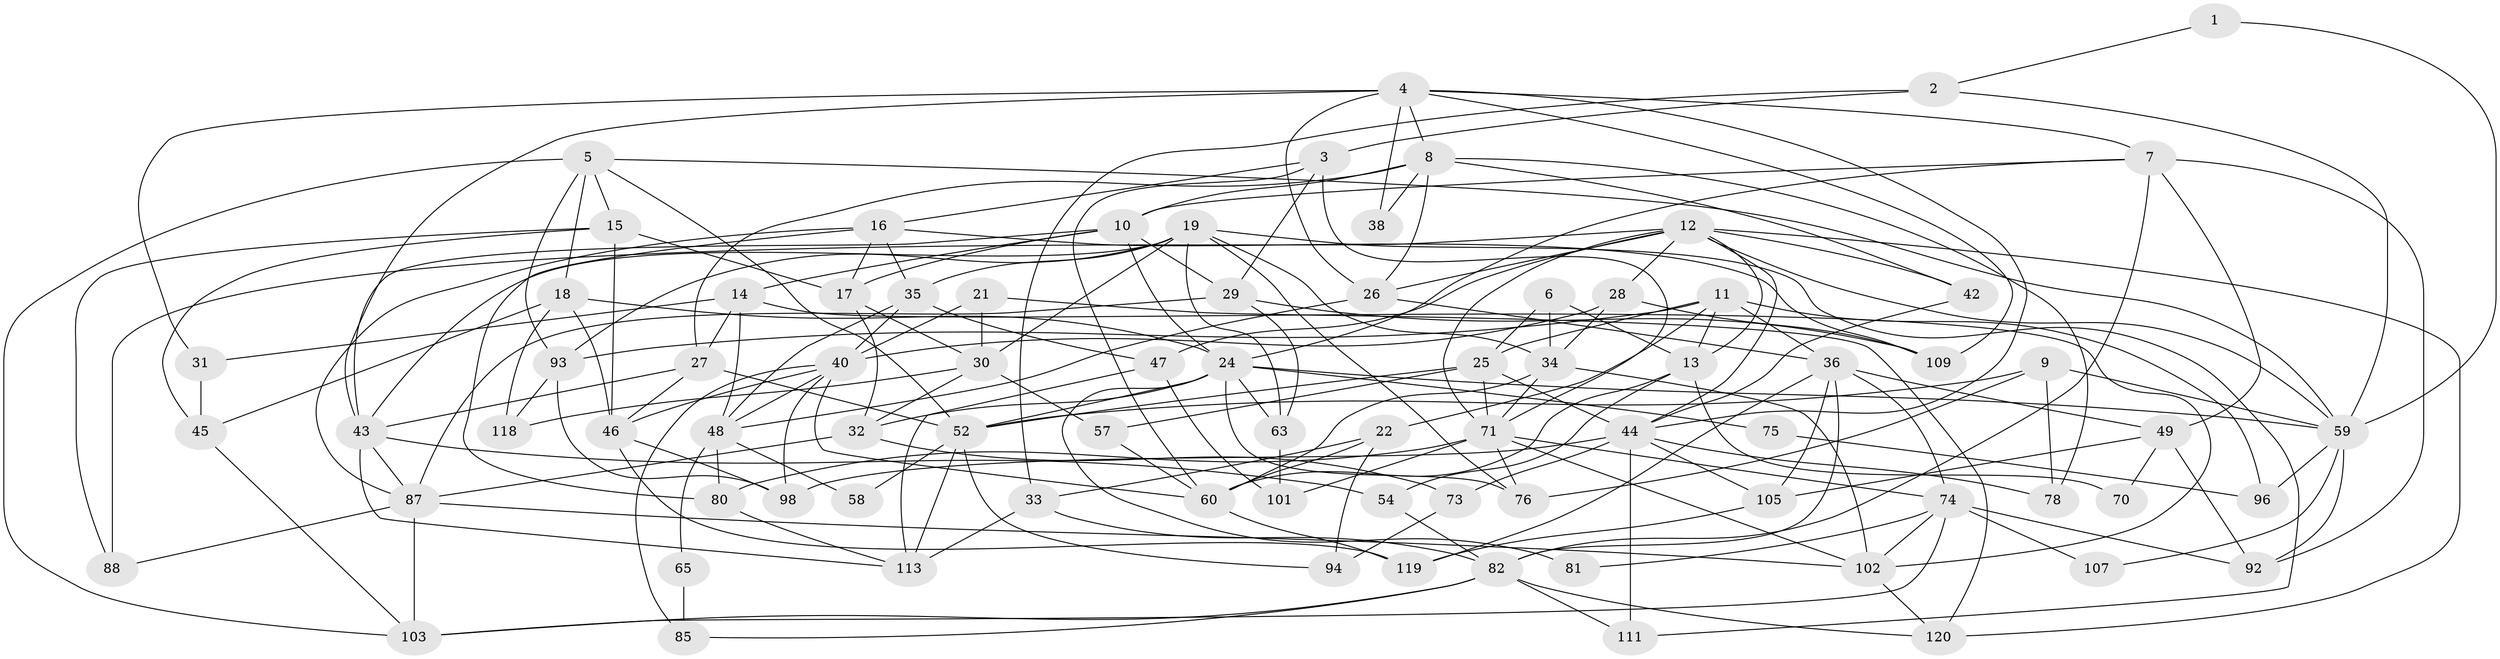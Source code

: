 // original degree distribution, {2: 0.08333333333333333, 4: 0.3333333333333333, 5: 0.11666666666666667, 3: 0.325, 6: 0.075, 7: 0.041666666666666664, 8: 0.025}
// Generated by graph-tools (version 1.1) at 2025/11/02/27/25 16:11:16]
// undirected, 81 vertices, 199 edges
graph export_dot {
graph [start="1"]
  node [color=gray90,style=filled];
  1;
  2;
  3;
  4 [super="+95"];
  5 [super="+20"];
  6;
  7 [super="+112"];
  8 [super="+79"];
  9 [super="+106"];
  10 [super="+100"];
  11 [super="+23"];
  12 [super="+56"];
  13 [super="+104"];
  14;
  15;
  16 [super="+97"];
  17 [super="+117"];
  18 [super="+39"];
  19 [super="+37"];
  21;
  22;
  24 [super="+62"];
  25 [super="+41"];
  26;
  27 [super="+53"];
  28 [super="+64"];
  29 [super="+86"];
  30 [super="+115"];
  31;
  32 [super="+84"];
  33;
  34 [super="+67"];
  35 [super="+55"];
  36 [super="+66"];
  38;
  40 [super="+50"];
  42;
  43 [super="+69"];
  44 [super="+51"];
  45;
  46 [super="+61"];
  47;
  48 [super="+72"];
  49 [super="+68"];
  52 [super="+77"];
  54;
  57;
  58;
  59 [super="+108"];
  60 [super="+90"];
  63 [super="+89"];
  65;
  70;
  71 [super="+99"];
  73;
  74 [super="+116"];
  75;
  76;
  78;
  80;
  81;
  82 [super="+83"];
  85;
  87 [super="+91"];
  88;
  92;
  93;
  94;
  96;
  98;
  101;
  102 [super="+110"];
  103 [super="+114"];
  105;
  107;
  109;
  111;
  113;
  118;
  119;
  120;
  1 -- 2;
  1 -- 59;
  2 -- 33;
  2 -- 3;
  2 -- 59;
  3 -- 60;
  3 -- 16;
  3 -- 71;
  3 -- 29;
  4 -- 26;
  4 -- 8;
  4 -- 38;
  4 -- 7;
  4 -- 44;
  4 -- 109;
  4 -- 31;
  4 -- 43;
  5 -- 93;
  5 -- 52;
  5 -- 15;
  5 -- 59;
  5 -- 103;
  5 -- 18;
  6 -- 34;
  6 -- 25;
  6 -- 13;
  7 -- 10;
  7 -- 24;
  7 -- 49;
  7 -- 82;
  7 -- 92;
  8 -- 26;
  8 -- 38;
  8 -- 42;
  8 -- 10;
  8 -- 78;
  8 -- 27;
  9 -- 78;
  9 -- 76;
  9 -- 52;
  9 -- 59;
  10 -- 43;
  10 -- 14;
  10 -- 17;
  10 -- 24;
  10 -- 29;
  11 -- 22;
  11 -- 25;
  11 -- 13;
  11 -- 96;
  11 -- 93;
  11 -- 36;
  12 -- 88;
  12 -- 26;
  12 -- 42;
  12 -- 71;
  12 -- 44;
  12 -- 47;
  12 -- 120;
  12 -- 28;
  12 -- 13;
  12 -- 59;
  13 -- 54;
  13 -- 60;
  13 -- 70;
  14 -- 31;
  14 -- 102;
  14 -- 48;
  14 -- 27;
  15 -- 46;
  15 -- 17;
  15 -- 45;
  15 -- 88;
  16 -- 80;
  16 -- 109;
  16 -- 35;
  16 -- 17;
  16 -- 87;
  17 -- 30;
  17 -- 32;
  18 -- 45;
  18 -- 24;
  18 -- 118;
  18 -- 46;
  19 -- 76;
  19 -- 43;
  19 -- 34;
  19 -- 35;
  19 -- 63;
  19 -- 93;
  19 -- 30;
  19 -- 111;
  21 -- 40;
  21 -- 120;
  21 -- 30;
  22 -- 60;
  22 -- 33;
  22 -- 94;
  24 -- 76;
  24 -- 32;
  24 -- 75 [weight=2];
  24 -- 63;
  24 -- 81;
  24 -- 52;
  24 -- 59;
  25 -- 52;
  25 -- 44;
  25 -- 71;
  25 -- 57;
  26 -- 48;
  26 -- 36;
  27 -- 46;
  27 -- 52;
  27 -- 43;
  28 -- 40;
  28 -- 34;
  28 -- 109;
  29 -- 63;
  29 -- 87;
  29 -- 109;
  30 -- 57;
  30 -- 118;
  30 -- 32;
  31 -- 45;
  32 -- 73;
  32 -- 87;
  33 -- 113;
  33 -- 82;
  34 -- 60;
  34 -- 71;
  34 -- 102;
  35 -- 47;
  35 -- 40;
  35 -- 48;
  36 -- 119;
  36 -- 105;
  36 -- 49;
  36 -- 82;
  36 -- 74;
  40 -- 46;
  40 -- 85;
  40 -- 98;
  40 -- 48;
  40 -- 60;
  42 -- 44;
  43 -- 113;
  43 -- 54;
  43 -- 87;
  44 -- 98;
  44 -- 105;
  44 -- 73;
  44 -- 78 [weight=2];
  44 -- 111;
  45 -- 103;
  46 -- 98;
  46 -- 119;
  47 -- 113;
  47 -- 101;
  48 -- 58;
  48 -- 65;
  48 -- 80;
  49 -- 92;
  49 -- 70;
  49 -- 105;
  52 -- 58;
  52 -- 113;
  52 -- 94;
  54 -- 82;
  57 -- 60;
  59 -- 92;
  59 -- 96;
  59 -- 107;
  60 -- 119;
  63 -- 101;
  65 -- 85;
  71 -- 80;
  71 -- 101;
  71 -- 102;
  71 -- 74;
  71 -- 76;
  73 -- 94;
  74 -- 81;
  74 -- 92;
  74 -- 107;
  74 -- 102;
  74 -- 103;
  75 -- 96;
  80 -- 113;
  82 -- 120;
  82 -- 85;
  82 -- 103;
  82 -- 111;
  87 -- 102;
  87 -- 103;
  87 -- 88;
  93 -- 98;
  93 -- 118;
  102 -- 120;
  105 -- 119;
}
